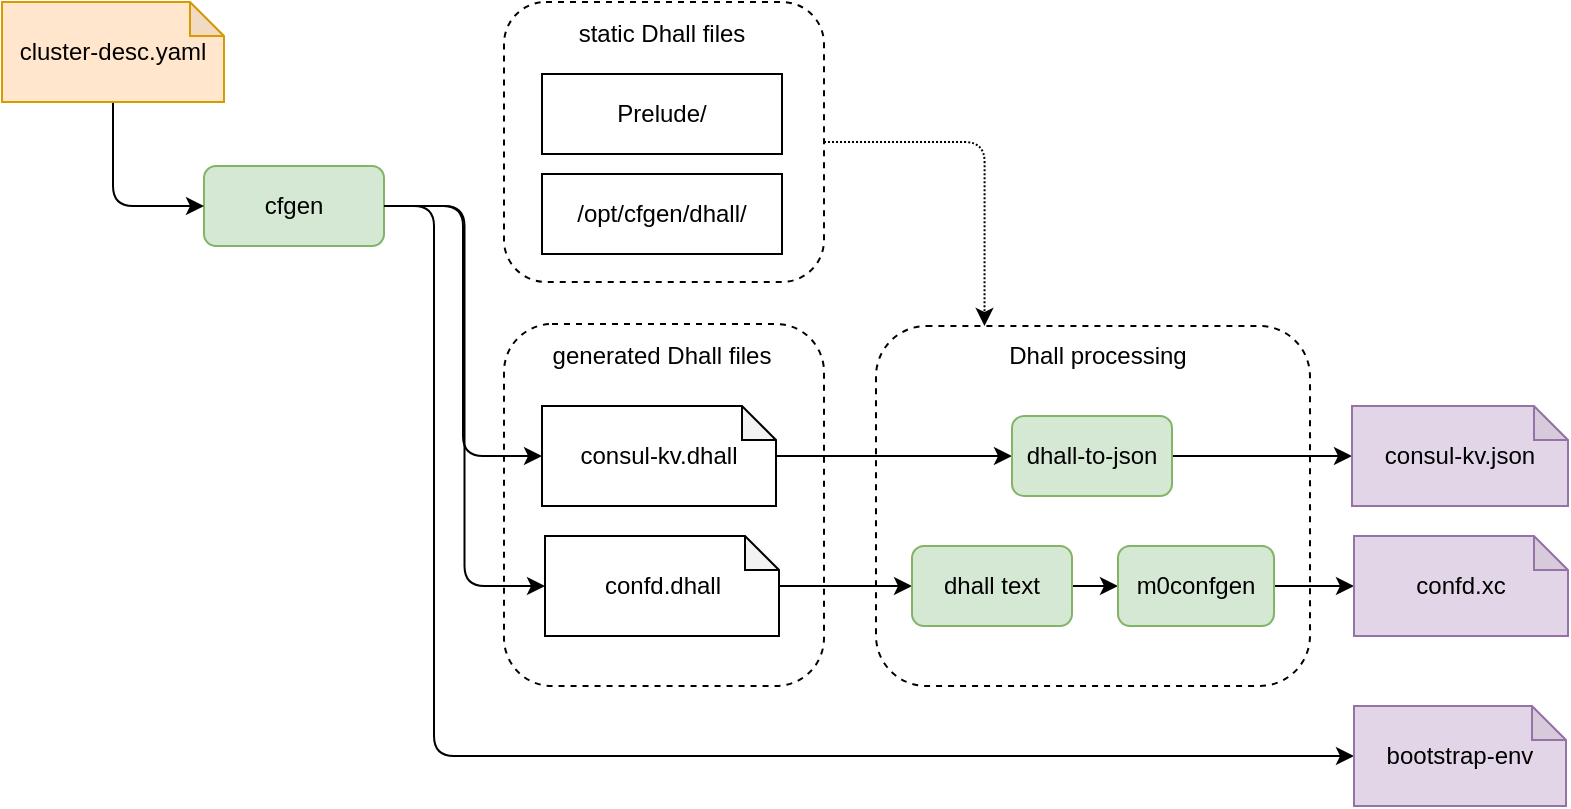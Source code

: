 <mxfile pages="1" version="11.2.4" type="device"><diagram id="Ha2XMiKNqMsLGRJejIM5" name="Page-1"><mxGraphModel dx="747" dy="496" grid="1" gridSize="10" guides="1" tooltips="1" connect="1" arrows="1" fold="1" page="1" pageScale="1" pageWidth="826" pageHeight="1169" math="0" shadow="0"><root><mxCell id="0"/><mxCell id="1" parent="0"/><mxCell id="QJc7vzsvazTYNZ8zAEbt-19" style="edgeStyle=orthogonalEdgeStyle;rounded=1;orthogonalLoop=1;jettySize=auto;html=1;exitX=1;exitY=0.5;exitDx=0;exitDy=0;entryX=0.25;entryY=0;entryDx=0;entryDy=0;startArrow=none;startFill=0;endArrow=classic;endFill=1;dashed=1;dashPattern=1 1;" parent="1" source="QJc7vzsvazTYNZ8zAEbt-13" target="RFJ0V8SiiofTRIB74Fkg-1" edge="1"><mxGeometry relative="1" as="geometry"/></mxCell><mxCell id="QJc7vzsvazTYNZ8zAEbt-13" value="" style="rounded=1;whiteSpace=wrap;html=1;dashed=1;" parent="1" vertex="1"><mxGeometry x="260" y="28" width="160" height="140" as="geometry"/></mxCell><mxCell id="QJc7vzsvazTYNZ8zAEbt-14" value="static Dhall files" style="text;html=1;strokeColor=none;fillColor=none;align=center;verticalAlign=middle;whiteSpace=wrap;rounded=0;" parent="1" vertex="1"><mxGeometry x="254" y="34" width="170" height="20" as="geometry"/></mxCell><mxCell id="RFJ0V8SiiofTRIB74Fkg-1" value="" style="rounded=1;whiteSpace=wrap;html=1;arcSize=14;dashed=1;" parent="1" vertex="1"><mxGeometry x="446" y="190" width="217" height="180" as="geometry"/></mxCell><mxCell id="VBfLh09cYqDV5WwQkjbU-29" value="" style="rounded=1;whiteSpace=wrap;html=1;dashed=1;" parent="1" vertex="1"><mxGeometry x="260" y="189" width="160" height="181" as="geometry"/></mxCell><mxCell id="VBfLh09cYqDV5WwQkjbU-12" value="" style="edgeStyle=orthogonalEdgeStyle;rounded=0;orthogonalLoop=1;jettySize=auto;html=1;" parent="1" source="VBfLh09cYqDV5WwQkjbU-3" target="VBfLh09cYqDV5WwQkjbU-6" edge="1"><mxGeometry relative="1" as="geometry"/></mxCell><mxCell id="VBfLh09cYqDV5WwQkjbU-3" value="confd.dhall" style="shape=note;whiteSpace=wrap;html=1;backgroundOutline=1;darkOpacity=0.05;size=17;" parent="1" vertex="1"><mxGeometry x="280.5" y="295" width="117" height="50" as="geometry"/></mxCell><mxCell id="VBfLh09cYqDV5WwQkjbU-13" value="" style="edgeStyle=orthogonalEdgeStyle;rounded=0;orthogonalLoop=1;jettySize=auto;html=1;entryX=0;entryY=0.5;entryDx=0;entryDy=0;" parent="1" source="VBfLh09cYqDV5WwQkjbU-4" target="RFJ0V8SiiofTRIB74Fkg-8" edge="1"><mxGeometry relative="1" as="geometry"><mxPoint x="458" y="314" as="targetPoint"/></mxGeometry></mxCell><mxCell id="VBfLh09cYqDV5WwQkjbU-11" style="edgeStyle=orthogonalEdgeStyle;rounded=0;orthogonalLoop=1;jettySize=auto;html=1;exitX=1;exitY=0.5;exitDx=0;exitDy=0;entryX=0;entryY=0.5;entryDx=0;entryDy=0;" parent="1" source="VBfLh09cYqDV5WwQkjbU-6" target="VBfLh09cYqDV5WwQkjbU-9" edge="1"><mxGeometry relative="1" as="geometry"/></mxCell><mxCell id="VBfLh09cYqDV5WwQkjbU-6" value="dhall text" style="rounded=1;whiteSpace=wrap;html=1;fillColor=#D5E8D4;strokeColor=#82B366;" parent="1" vertex="1"><mxGeometry x="464" y="300" width="80" height="40" as="geometry"/></mxCell><mxCell id="VBfLh09cYqDV5WwQkjbU-16" value="" style="edgeStyle=orthogonalEdgeStyle;rounded=0;orthogonalLoop=1;jettySize=auto;html=1;exitX=1;exitY=0.5;exitDx=0;exitDy=0;entryX=0;entryY=0.5;entryDx=0;entryDy=0;entryPerimeter=0;" parent="1" source="RFJ0V8SiiofTRIB74Fkg-8" target="RFJ0V8SiiofTRIB74Fkg-5" edge="1"><mxGeometry relative="1" as="geometry"><mxPoint x="611" y="314" as="targetPoint"/><mxPoint x="558" y="314" as="sourcePoint"/></mxGeometry></mxCell><mxCell id="VBfLh09cYqDV5WwQkjbU-21" value="" style="edgeStyle=orthogonalEdgeStyle;rounded=0;orthogonalLoop=1;jettySize=auto;html=1;entryX=0;entryY=0.5;entryDx=0;entryDy=0;entryPerimeter=0;" parent="1" source="VBfLh09cYqDV5WwQkjbU-9" target="RFJ0V8SiiofTRIB74Fkg-4" edge="1"><mxGeometry relative="1" as="geometry"><mxPoint x="738" y="374" as="targetPoint"/></mxGeometry></mxCell><mxCell id="VBfLh09cYqDV5WwQkjbU-9" value="m0confgen" style="rounded=1;whiteSpace=wrap;html=1;fontStyle=0;fillColor=#D5E8D4;strokeColor=#82B366;" parent="1" vertex="1"><mxGeometry x="567" y="300" width="78" height="40" as="geometry"/></mxCell><mxCell id="QJc7vzsvazTYNZ8zAEbt-18" style="edgeStyle=orthogonalEdgeStyle;rounded=1;orthogonalLoop=1;jettySize=auto;html=1;exitX=1;exitY=0.5;exitDx=0;exitDy=0;entryX=0;entryY=0.5;entryDx=0;entryDy=0;entryPerimeter=0;startArrow=none;startFill=0;endArrow=classic;endFill=1;" parent="1" source="VBfLh09cYqDV5WwQkjbU-30" target="QJc7vzsvazTYNZ8zAEbt-1" edge="1"><mxGeometry relative="1" as="geometry"><Array as="points"><mxPoint x="225" y="130"/><mxPoint x="225" y="405"/></Array></mxGeometry></mxCell><mxCell id="VBfLh09cYqDV5WwQkjbU-30" value="cfgen" style="rounded=1;whiteSpace=wrap;html=1;fillColor=#d5e8d4;strokeColor=#82b366;fontStyle=0" parent="1" vertex="1"><mxGeometry x="110" y="110" width="90" height="40" as="geometry"/></mxCell><mxCell id="RFJ0V8SiiofTRIB74Fkg-10" style="edgeStyle=orthogonalEdgeStyle;orthogonalLoop=1;jettySize=auto;html=1;exitX=0.5;exitY=1;exitDx=0;exitDy=0;exitPerimeter=0;entryX=0;entryY=0.5;entryDx=0;entryDy=0;rounded=1;" parent="1" source="VBfLh09cYqDV5WwQkjbU-32" target="VBfLh09cYqDV5WwQkjbU-30" edge="1"><mxGeometry relative="1" as="geometry"/></mxCell><mxCell id="VBfLh09cYqDV5WwQkjbU-32" value="cluster-desc.yaml" style="shape=note;whiteSpace=wrap;html=1;backgroundOutline=1;darkOpacity=0.05;size=17;fillColor=#ffe6cc;strokeColor=#d79b00;" parent="1" vertex="1"><mxGeometry x="9" y="28" width="111" height="50" as="geometry"/></mxCell><mxCell id="RFJ0V8SiiofTRIB74Fkg-3" value="generated Dhall files" style="text;html=1;strokeColor=none;fillColor=none;align=center;verticalAlign=middle;whiteSpace=wrap;rounded=0;" parent="1" vertex="1"><mxGeometry x="254" y="195" width="170" height="20" as="geometry"/></mxCell><mxCell id="RFJ0V8SiiofTRIB74Fkg-4" value="confd.xc" style="shape=note;whiteSpace=wrap;html=1;backgroundOutline=1;darkOpacity=0.05;size=17;fillColor=#e1d5e7;strokeColor=#9673a6;" parent="1" vertex="1"><mxGeometry x="685" y="295" width="107" height="50" as="geometry"/></mxCell><mxCell id="RFJ0V8SiiofTRIB74Fkg-5" value="consul-kv.json" style="shape=note;whiteSpace=wrap;html=1;backgroundOutline=1;darkOpacity=0.05;size=17;fillColor=#e1d5e7;strokeColor=#9673a6;" parent="1" vertex="1"><mxGeometry x="684" y="230" width="108" height="50" as="geometry"/></mxCell><mxCell id="RFJ0V8SiiofTRIB74Fkg-8" value="dhall-to-json" style="rounded=1;whiteSpace=wrap;html=1;fillColor=#D5E8D4;strokeColor=#82B366;" parent="1" vertex="1"><mxGeometry x="514" y="235" width="80" height="40" as="geometry"/></mxCell><mxCell id="VBfLh09cYqDV5WwQkjbU-4" value="consul-kv.dhall" style="shape=note;whiteSpace=wrap;html=1;backgroundOutline=1;darkOpacity=0.05;size=17;" parent="1" vertex="1"><mxGeometry x="279" y="230" width="117" height="50" as="geometry"/></mxCell><mxCell id="QJc7vzsvazTYNZ8zAEbt-1" value="bootstrap-env" style="shape=note;whiteSpace=wrap;html=1;backgroundOutline=1;darkOpacity=0.05;size=17;fillColor=#e1d5e7;strokeColor=#9673a6;" parent="1" vertex="1"><mxGeometry x="685" y="380" width="106" height="50" as="geometry"/></mxCell><mxCell id="QJc7vzsvazTYNZ8zAEbt-4" value="Prelude/" style="rounded=0;whiteSpace=wrap;html=1;" parent="1" vertex="1"><mxGeometry x="279" y="64" width="120" height="40" as="geometry"/></mxCell><mxCell id="QJc7vzsvazTYNZ8zAEbt-5" value="/opt/cfgen/dhall/" style="rounded=0;whiteSpace=wrap;html=1;" parent="1" vertex="1"><mxGeometry x="279" y="114" width="120" height="40" as="geometry"/></mxCell><mxCell id="QJc7vzsvazTYNZ8zAEbt-8" value="Dhall processing" style="text;html=1;strokeColor=none;fillColor=none;align=center;verticalAlign=middle;whiteSpace=wrap;rounded=0;fontStyle=0" parent="1" vertex="1"><mxGeometry x="504" y="195" width="106" height="20" as="geometry"/></mxCell><mxCell id="QJc7vzsvazTYNZ8zAEbt-20" style="edgeStyle=orthogonalEdgeStyle;orthogonalLoop=1;jettySize=auto;html=1;exitX=1;exitY=0.5;exitDx=0;exitDy=0;entryX=0;entryY=0.5;entryDx=0;entryDy=0;rounded=1;entryPerimeter=0;" parent="1" source="VBfLh09cYqDV5WwQkjbU-30" target="VBfLh09cYqDV5WwQkjbU-4" edge="1"><mxGeometry relative="1" as="geometry"><mxPoint x="210" y="140" as="sourcePoint"/><mxPoint x="291" y="264" as="targetPoint"/></mxGeometry></mxCell><mxCell id="QJc7vzsvazTYNZ8zAEbt-21" style="edgeStyle=orthogonalEdgeStyle;orthogonalLoop=1;jettySize=auto;html=1;exitX=1;exitY=0.5;exitDx=0;exitDy=0;entryX=0;entryY=0.5;entryDx=0;entryDy=0;rounded=1;entryPerimeter=0;" parent="1" source="VBfLh09cYqDV5WwQkjbU-30" target="VBfLh09cYqDV5WwQkjbU-3" edge="1"><mxGeometry relative="1" as="geometry"><mxPoint x="210" y="140" as="sourcePoint"/><mxPoint x="291" y="324" as="targetPoint"/></mxGeometry></mxCell></root></mxGraphModel></diagram></mxfile>